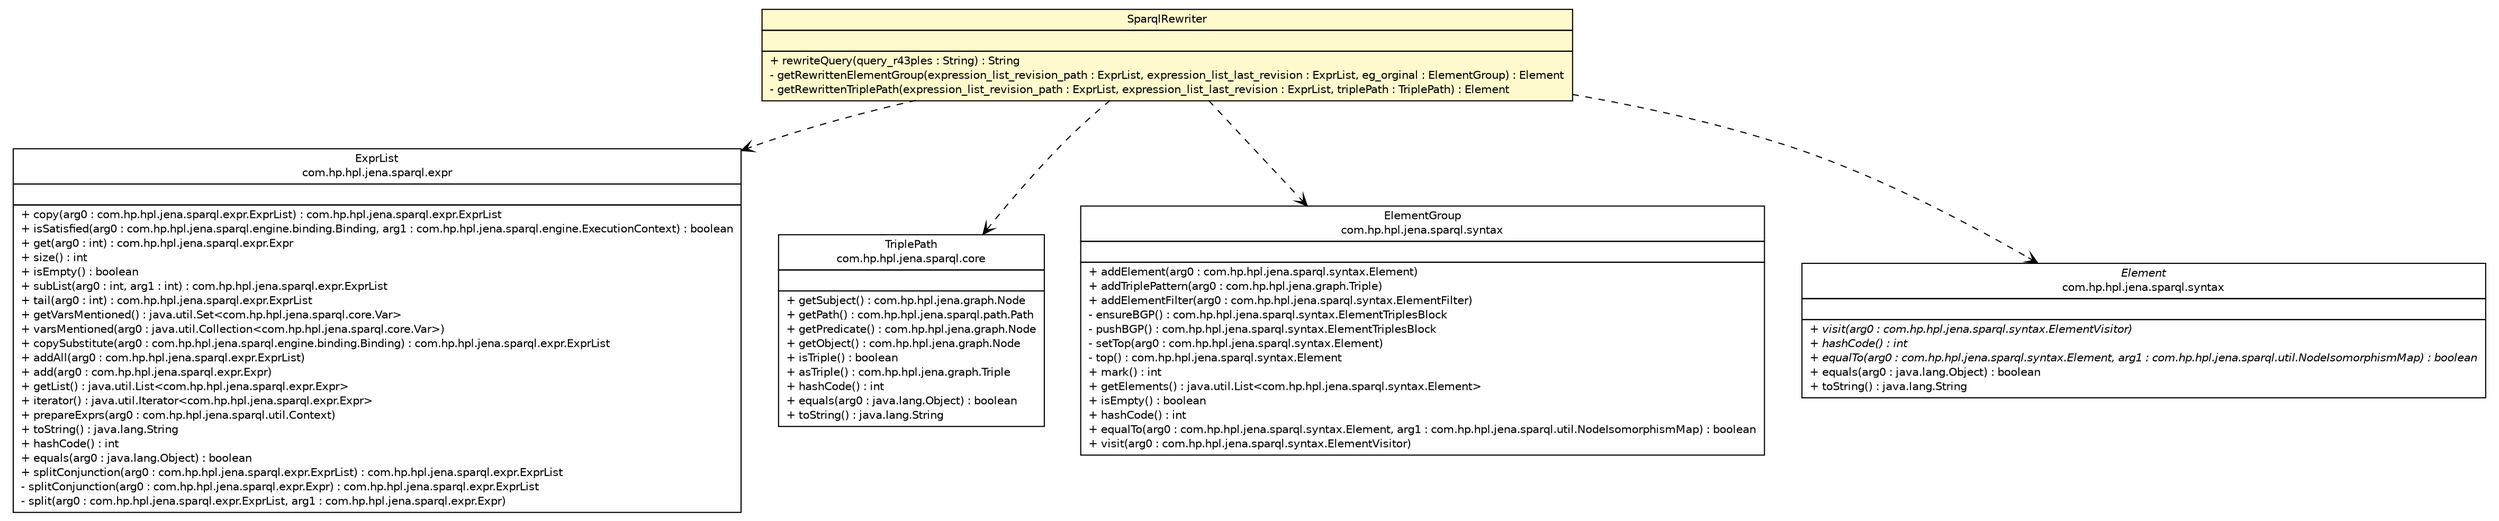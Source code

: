 #!/usr/local/bin/dot
#
# Class diagram 
# Generated by UMLGraph version R5_6_6-6-g3bdff0 (http://www.umlgraph.org/)
#

digraph G {
	edge [fontname="Helvetica",fontsize=10,labelfontname="Helvetica",labelfontsize=10];
	node [fontname="Helvetica",fontsize=10,shape=plaintext];
	nodesep=0.25;
	ranksep=0.5;
	// de.tud.plt.r43ples.management.SparqlRewriter
	c253 [label=<<table title="de.tud.plt.r43ples.management.SparqlRewriter" border="0" cellborder="1" cellspacing="0" cellpadding="2" port="p" bgcolor="lemonChiffon" href="./SparqlRewriter.html">
		<tr><td><table border="0" cellspacing="0" cellpadding="1">
<tr><td align="center" balign="center"> SparqlRewriter </td></tr>
		</table></td></tr>
		<tr><td><table border="0" cellspacing="0" cellpadding="1">
<tr><td align="left" balign="left">  </td></tr>
		</table></td></tr>
		<tr><td><table border="0" cellspacing="0" cellpadding="1">
<tr><td align="left" balign="left"> + rewriteQuery(query_r43ples : String) : String </td></tr>
<tr><td align="left" balign="left"> - getRewrittenElementGroup(expression_list_revision_path : ExprList, expression_list_last_revision : ExprList, eg_orginal : ElementGroup) : Element </td></tr>
<tr><td align="left" balign="left"> - getRewrittenTriplePath(expression_list_revision_path : ExprList, expression_list_last_revision : ExprList, triplePath : TriplePath) : Element </td></tr>
		</table></td></tr>
		</table>>, URL="./SparqlRewriter.html", fontname="Helvetica", fontcolor="black", fontsize=10.0];
	// de.tud.plt.r43ples.management.SparqlRewriter DEPEND com.hp.hpl.jena.sparql.expr.ExprList
	c253:p -> c274:p [taillabel="", label="", headlabel="", fontname="Helvetica", fontcolor="black", fontsize=10.0, color="black", arrowhead=open, style=dashed];
	// de.tud.plt.r43ples.management.SparqlRewriter DEPEND com.hp.hpl.jena.sparql.core.TriplePath
	c253:p -> c278:p [taillabel="", label="", headlabel="", fontname="Helvetica", fontcolor="black", fontsize=10.0, color="black", arrowhead=open, style=dashed];
	// de.tud.plt.r43ples.management.SparqlRewriter DEPEND com.hp.hpl.jena.sparql.syntax.ElementGroup
	c253:p -> c280:p [taillabel="", label="", headlabel="", fontname="Helvetica", fontcolor="black", fontsize=10.0, color="black", arrowhead=open, style=dashed];
	// de.tud.plt.r43ples.management.SparqlRewriter DEPEND com.hp.hpl.jena.sparql.syntax.Element
	c253:p -> c281:p [taillabel="", label="", headlabel="", fontname="Helvetica", fontcolor="black", fontsize=10.0, color="black", arrowhead=open, style=dashed];
	// com.hp.hpl.jena.sparql.expr.ExprList
	c274 [label=<<table title="com.hp.hpl.jena.sparql.expr.ExprList" border="0" cellborder="1" cellspacing="0" cellpadding="2" port="p" href="http://java.sun.com/j2se/1.4.2/docs/api/com/hp/hpl/jena/sparql/expr/ExprList.html">
		<tr><td><table border="0" cellspacing="0" cellpadding="1">
<tr><td align="center" balign="center"> ExprList </td></tr>
<tr><td align="center" balign="center"> com.hp.hpl.jena.sparql.expr </td></tr>
		</table></td></tr>
		<tr><td><table border="0" cellspacing="0" cellpadding="1">
<tr><td align="left" balign="left">  </td></tr>
		</table></td></tr>
		<tr><td><table border="0" cellspacing="0" cellpadding="1">
<tr><td align="left" balign="left"> + copy(arg0 : com.hp.hpl.jena.sparql.expr.ExprList) : com.hp.hpl.jena.sparql.expr.ExprList </td></tr>
<tr><td align="left" balign="left"> + isSatisfied(arg0 : com.hp.hpl.jena.sparql.engine.binding.Binding, arg1 : com.hp.hpl.jena.sparql.engine.ExecutionContext) : boolean </td></tr>
<tr><td align="left" balign="left"> + get(arg0 : int) : com.hp.hpl.jena.sparql.expr.Expr </td></tr>
<tr><td align="left" balign="left"> + size() : int </td></tr>
<tr><td align="left" balign="left"> + isEmpty() : boolean </td></tr>
<tr><td align="left" balign="left"> + subList(arg0 : int, arg1 : int) : com.hp.hpl.jena.sparql.expr.ExprList </td></tr>
<tr><td align="left" balign="left"> + tail(arg0 : int) : com.hp.hpl.jena.sparql.expr.ExprList </td></tr>
<tr><td align="left" balign="left"> + getVarsMentioned() : java.util.Set&lt;com.hp.hpl.jena.sparql.core.Var&gt; </td></tr>
<tr><td align="left" balign="left"> + varsMentioned(arg0 : java.util.Collection&lt;com.hp.hpl.jena.sparql.core.Var&gt;) </td></tr>
<tr><td align="left" balign="left"> + copySubstitute(arg0 : com.hp.hpl.jena.sparql.engine.binding.Binding) : com.hp.hpl.jena.sparql.expr.ExprList </td></tr>
<tr><td align="left" balign="left"> + addAll(arg0 : com.hp.hpl.jena.sparql.expr.ExprList) </td></tr>
<tr><td align="left" balign="left"> + add(arg0 : com.hp.hpl.jena.sparql.expr.Expr) </td></tr>
<tr><td align="left" balign="left"> + getList() : java.util.List&lt;com.hp.hpl.jena.sparql.expr.Expr&gt; </td></tr>
<tr><td align="left" balign="left"> + iterator() : java.util.Iterator&lt;com.hp.hpl.jena.sparql.expr.Expr&gt; </td></tr>
<tr><td align="left" balign="left"> + prepareExprs(arg0 : com.hp.hpl.jena.sparql.util.Context) </td></tr>
<tr><td align="left" balign="left"> + toString() : java.lang.String </td></tr>
<tr><td align="left" balign="left"> + hashCode() : int </td></tr>
<tr><td align="left" balign="left"> + equals(arg0 : java.lang.Object) : boolean </td></tr>
<tr><td align="left" balign="left"> + splitConjunction(arg0 : com.hp.hpl.jena.sparql.expr.ExprList) : com.hp.hpl.jena.sparql.expr.ExprList </td></tr>
<tr><td align="left" balign="left"> - splitConjunction(arg0 : com.hp.hpl.jena.sparql.expr.Expr) : com.hp.hpl.jena.sparql.expr.ExprList </td></tr>
<tr><td align="left" balign="left"> - split(arg0 : com.hp.hpl.jena.sparql.expr.ExprList, arg1 : com.hp.hpl.jena.sparql.expr.Expr) </td></tr>
		</table></td></tr>
		</table>>, URL="http://java.sun.com/j2se/1.4.2/docs/api/com/hp/hpl/jena/sparql/expr/ExprList.html", fontname="Helvetica", fontcolor="black", fontsize=10.0];
	// com.hp.hpl.jena.sparql.syntax.Element
	c281 [label=<<table title="com.hp.hpl.jena.sparql.syntax.Element" border="0" cellborder="1" cellspacing="0" cellpadding="2" port="p" href="http://java.sun.com/j2se/1.4.2/docs/api/com/hp/hpl/jena/sparql/syntax/Element.html">
		<tr><td><table border="0" cellspacing="0" cellpadding="1">
<tr><td align="center" balign="center"><font face="Helvetica-Oblique"> Element </font></td></tr>
<tr><td align="center" balign="center"> com.hp.hpl.jena.sparql.syntax </td></tr>
		</table></td></tr>
		<tr><td><table border="0" cellspacing="0" cellpadding="1">
<tr><td align="left" balign="left">  </td></tr>
		</table></td></tr>
		<tr><td><table border="0" cellspacing="0" cellpadding="1">
<tr><td align="left" balign="left"><font face="Helvetica-Oblique" point-size="10.0"> + visit(arg0 : com.hp.hpl.jena.sparql.syntax.ElementVisitor) </font></td></tr>
<tr><td align="left" balign="left"><font face="Helvetica-Oblique" point-size="10.0"> + hashCode() : int </font></td></tr>
<tr><td align="left" balign="left"><font face="Helvetica-Oblique" point-size="10.0"> + equalTo(arg0 : com.hp.hpl.jena.sparql.syntax.Element, arg1 : com.hp.hpl.jena.sparql.util.NodeIsomorphismMap) : boolean </font></td></tr>
<tr><td align="left" balign="left"> + equals(arg0 : java.lang.Object) : boolean </td></tr>
<tr><td align="left" balign="left"> + toString() : java.lang.String </td></tr>
		</table></td></tr>
		</table>>, URL="http://java.sun.com/j2se/1.4.2/docs/api/com/hp/hpl/jena/sparql/syntax/Element.html", fontname="Helvetica", fontcolor="black", fontsize=10.0];
	// com.hp.hpl.jena.sparql.core.TriplePath
	c278 [label=<<table title="com.hp.hpl.jena.sparql.core.TriplePath" border="0" cellborder="1" cellspacing="0" cellpadding="2" port="p" href="http://java.sun.com/j2se/1.4.2/docs/api/com/hp/hpl/jena/sparql/core/TriplePath.html">
		<tr><td><table border="0" cellspacing="0" cellpadding="1">
<tr><td align="center" balign="center"> TriplePath </td></tr>
<tr><td align="center" balign="center"> com.hp.hpl.jena.sparql.core </td></tr>
		</table></td></tr>
		<tr><td><table border="0" cellspacing="0" cellpadding="1">
<tr><td align="left" balign="left">  </td></tr>
		</table></td></tr>
		<tr><td><table border="0" cellspacing="0" cellpadding="1">
<tr><td align="left" balign="left"> + getSubject() : com.hp.hpl.jena.graph.Node </td></tr>
<tr><td align="left" balign="left"> + getPath() : com.hp.hpl.jena.sparql.path.Path </td></tr>
<tr><td align="left" balign="left"> + getPredicate() : com.hp.hpl.jena.graph.Node </td></tr>
<tr><td align="left" balign="left"> + getObject() : com.hp.hpl.jena.graph.Node </td></tr>
<tr><td align="left" balign="left"> + isTriple() : boolean </td></tr>
<tr><td align="left" balign="left"> + asTriple() : com.hp.hpl.jena.graph.Triple </td></tr>
<tr><td align="left" balign="left"> + hashCode() : int </td></tr>
<tr><td align="left" balign="left"> + equals(arg0 : java.lang.Object) : boolean </td></tr>
<tr><td align="left" balign="left"> + toString() : java.lang.String </td></tr>
		</table></td></tr>
		</table>>, URL="http://java.sun.com/j2se/1.4.2/docs/api/com/hp/hpl/jena/sparql/core/TriplePath.html", fontname="Helvetica", fontcolor="black", fontsize=10.0];
	// com.hp.hpl.jena.sparql.syntax.ElementGroup
	c280 [label=<<table title="com.hp.hpl.jena.sparql.syntax.ElementGroup" border="0" cellborder="1" cellspacing="0" cellpadding="2" port="p" href="http://java.sun.com/j2se/1.4.2/docs/api/com/hp/hpl/jena/sparql/syntax/ElementGroup.html">
		<tr><td><table border="0" cellspacing="0" cellpadding="1">
<tr><td align="center" balign="center"> ElementGroup </td></tr>
<tr><td align="center" balign="center"> com.hp.hpl.jena.sparql.syntax </td></tr>
		</table></td></tr>
		<tr><td><table border="0" cellspacing="0" cellpadding="1">
<tr><td align="left" balign="left">  </td></tr>
		</table></td></tr>
		<tr><td><table border="0" cellspacing="0" cellpadding="1">
<tr><td align="left" balign="left"> + addElement(arg0 : com.hp.hpl.jena.sparql.syntax.Element) </td></tr>
<tr><td align="left" balign="left"> + addTriplePattern(arg0 : com.hp.hpl.jena.graph.Triple) </td></tr>
<tr><td align="left" balign="left"> + addElementFilter(arg0 : com.hp.hpl.jena.sparql.syntax.ElementFilter) </td></tr>
<tr><td align="left" balign="left"> - ensureBGP() : com.hp.hpl.jena.sparql.syntax.ElementTriplesBlock </td></tr>
<tr><td align="left" balign="left"> - pushBGP() : com.hp.hpl.jena.sparql.syntax.ElementTriplesBlock </td></tr>
<tr><td align="left" balign="left"> - setTop(arg0 : com.hp.hpl.jena.sparql.syntax.Element) </td></tr>
<tr><td align="left" balign="left"> - top() : com.hp.hpl.jena.sparql.syntax.Element </td></tr>
<tr><td align="left" balign="left"> + mark() : int </td></tr>
<tr><td align="left" balign="left"> + getElements() : java.util.List&lt;com.hp.hpl.jena.sparql.syntax.Element&gt; </td></tr>
<tr><td align="left" balign="left"> + isEmpty() : boolean </td></tr>
<tr><td align="left" balign="left"> + hashCode() : int </td></tr>
<tr><td align="left" balign="left"> + equalTo(arg0 : com.hp.hpl.jena.sparql.syntax.Element, arg1 : com.hp.hpl.jena.sparql.util.NodeIsomorphismMap) : boolean </td></tr>
<tr><td align="left" balign="left"> + visit(arg0 : com.hp.hpl.jena.sparql.syntax.ElementVisitor) </td></tr>
		</table></td></tr>
		</table>>, URL="http://java.sun.com/j2se/1.4.2/docs/api/com/hp/hpl/jena/sparql/syntax/ElementGroup.html", fontname="Helvetica", fontcolor="black", fontsize=10.0];
}

